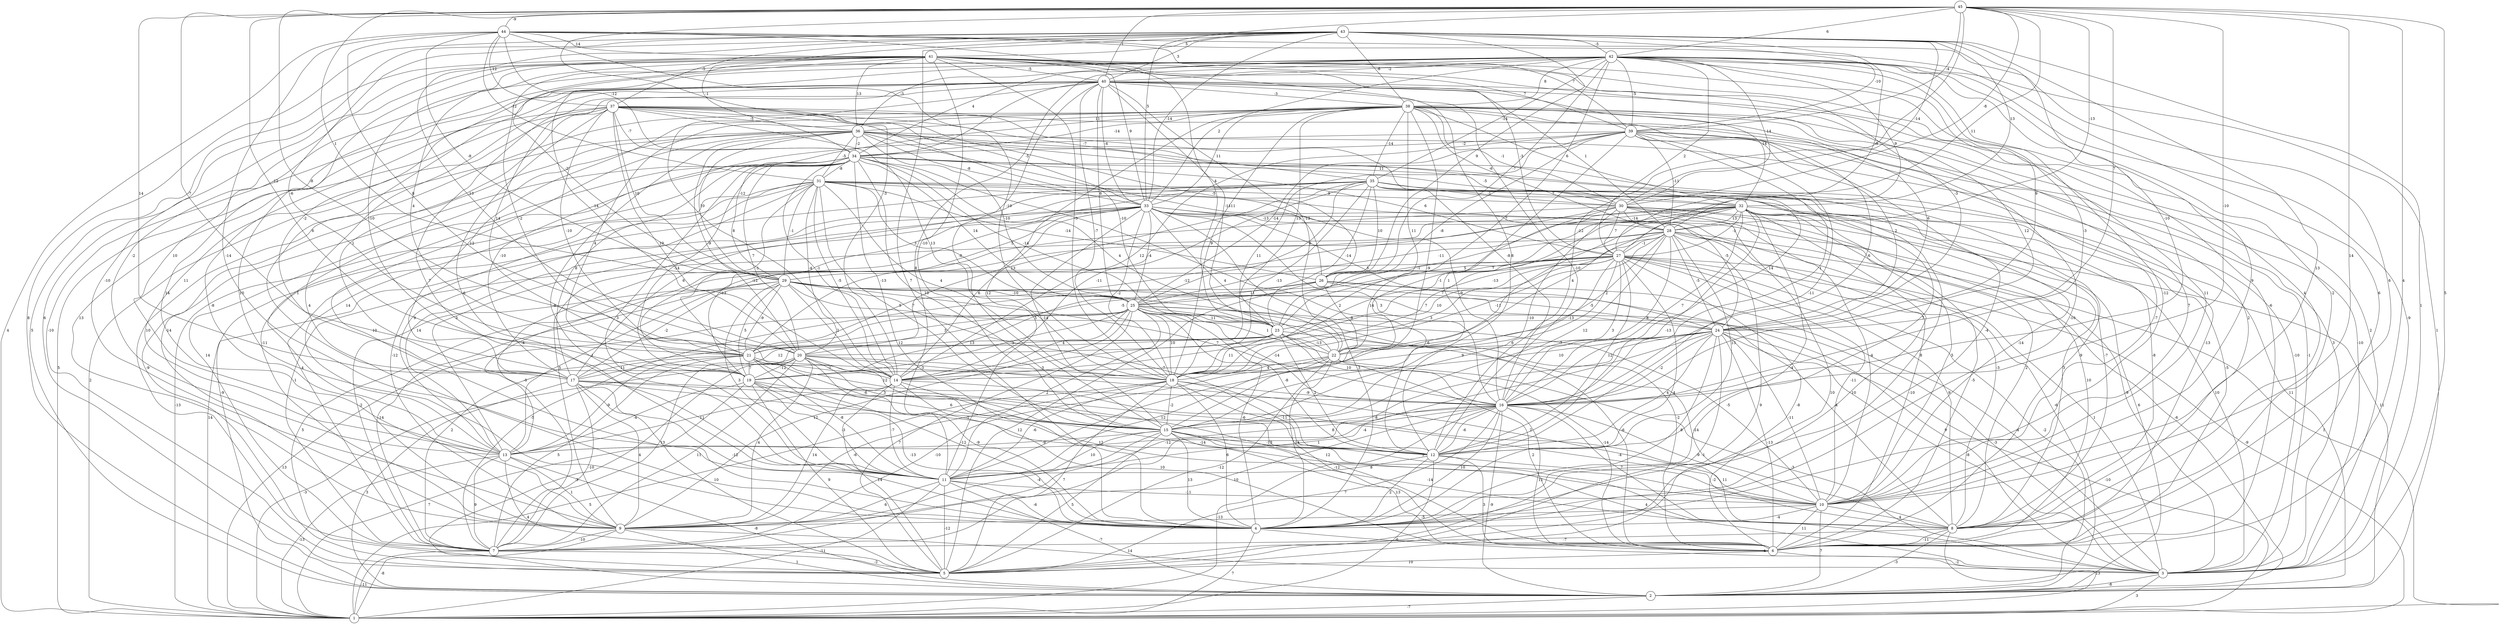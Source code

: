 graph { 
	 fontname="Helvetica,Arial,sans-serif" 
	 node [shape = circle]; 
	 45 -- 3 [label = "5"];
	 45 -- 6 [label = "4"];
	 45 -- 10 [label = "14"];
	 45 -- 12 [label = "-12"];
	 45 -- 14 [label = "-3"];
	 45 -- 16 [label = "-10"];
	 45 -- 17 [label = "14"];
	 45 -- 19 [label = "-7"];
	 45 -- 20 [label = "-8"];
	 45 -- 21 [label = "-12"];
	 45 -- 24 [label = "7"];
	 45 -- 27 [label = "11"];
	 45 -- 28 [label = "-13"];
	 45 -- 29 [label = "1"];
	 45 -- 30 [label = "-8"];
	 45 -- 33 [label = "5"];
	 45 -- 39 [label = "-4"];
	 45 -- 40 [label = "1"];
	 45 -- 42 [label = "6"];
	 45 -- 44 [label = "-9"];
	 44 -- 1 [label = "4"];
	 44 -- 6 [label = "6"];
	 44 -- 8 [label = "6"];
	 44 -- 11 [label = "-14"];
	 44 -- 18 [label = "-10"];
	 44 -- 20 [label = "8"];
	 44 -- 23 [label = "4"];
	 44 -- 29 [label = "-8"];
	 44 -- 31 [label = "-12"];
	 44 -- 34 [label = "-12"];
	 44 -- 37 [label = "-12"];
	 44 -- 39 [label = "7"];
	 44 -- 41 [label = "14"];
	 43 -- 2 [label = "8"];
	 43 -- 3 [label = "1"];
	 43 -- 4 [label = "7"];
	 43 -- 9 [label = "-10"];
	 43 -- 10 [label = "13"];
	 43 -- 16 [label = "-10"];
	 43 -- 20 [label = "13"];
	 43 -- 21 [label = "-6"];
	 43 -- 26 [label = "9"];
	 43 -- 27 [label = "-5"];
	 43 -- 30 [label = "-14"];
	 43 -- 32 [label = "13"];
	 43 -- 33 [label = "-14"];
	 43 -- 34 [label = "-1"];
	 43 -- 37 [label = "-5"];
	 43 -- 38 [label = "-6"];
	 43 -- 39 [label = "-10"];
	 43 -- 40 [label = "3"];
	 43 -- 41 [label = "5"];
	 43 -- 42 [label = "-5"];
	 42 -- 2 [label = "1"];
	 42 -- 3 [label = "-9"];
	 42 -- 4 [label = "-12"];
	 42 -- 8 [label = "-2"];
	 42 -- 9 [label = "14"];
	 42 -- 10 [label = "9"];
	 42 -- 11 [label = "8"];
	 42 -- 13 [label = "10"];
	 42 -- 16 [label = "-3"];
	 42 -- 17 [label = "-2"];
	 42 -- 18 [label = "7"];
	 42 -- 20 [label = "14"];
	 42 -- 24 [label = "9"];
	 42 -- 26 [label = "-7"];
	 42 -- 27 [label = "2"];
	 42 -- 28 [label = "9"];
	 42 -- 30 [label = "14"];
	 42 -- 33 [label = "2"];
	 42 -- 34 [label = "4"];
	 42 -- 35 [label = "-14"];
	 42 -- 36 [label = "-3"];
	 42 -- 38 [label = "8"];
	 42 -- 39 [label = "-5"];
	 42 -- 40 [label = "-2"];
	 41 -- 2 [label = "5"];
	 41 -- 4 [label = "10"];
	 41 -- 5 [label = "6"];
	 41 -- 6 [label = "-6"];
	 41 -- 8 [label = "4"];
	 41 -- 12 [label = "8"];
	 41 -- 13 [label = "-2"];
	 41 -- 14 [label = "-2"];
	 41 -- 15 [label = "-10"];
	 41 -- 16 [label = "12"];
	 41 -- 18 [label = "-3"];
	 41 -- 19 [label = "-10"];
	 41 -- 21 [label = "4"];
	 41 -- 24 [label = "-3"];
	 41 -- 27 [label = "-3"];
	 41 -- 29 [label = "-2"];
	 41 -- 33 [label = "9"];
	 41 -- 36 [label = "13"];
	 41 -- 39 [label = "7"];
	 41 -- 40 [label = "-5"];
	 40 -- 3 [label = "2"];
	 40 -- 4 [label = "4"];
	 40 -- 5 [label = "-10"];
	 40 -- 9 [label = "-8"];
	 40 -- 10 [label = "11"];
	 40 -- 11 [label = "7"];
	 40 -- 12 [label = "-10"];
	 40 -- 14 [label = "8"];
	 40 -- 15 [label = "-8"];
	 40 -- 17 [label = "6"];
	 40 -- 18 [label = "-7"];
	 40 -- 21 [label = "14"];
	 40 -- 22 [label = "-12"];
	 40 -- 23 [label = "-11"];
	 40 -- 25 [label = "6"];
	 40 -- 28 [label = "1"];
	 40 -- 32 [label = "14"];
	 40 -- 33 [label = "-4"];
	 40 -- 34 [label = "7"];
	 40 -- 38 [label = "-3"];
	 39 -- 3 [label = "-1"];
	 39 -- 4 [label = "-4"];
	 39 -- 10 [label = "-7"];
	 39 -- 12 [label = "-11"];
	 39 -- 14 [label = "12"];
	 39 -- 15 [label = "1"];
	 39 -- 16 [label = "1"];
	 39 -- 17 [label = "-10"];
	 39 -- 18 [label = "11"];
	 39 -- 23 [label = "-8"];
	 39 -- 24 [label = "2"];
	 39 -- 25 [label = "-14"];
	 39 -- 28 [label = "-11"];
	 39 -- 34 [label = "-2"];
	 38 -- 3 [label = "-10"];
	 38 -- 4 [label = "-10"];
	 38 -- 7 [label = "10"];
	 38 -- 8 [label = "2"];
	 38 -- 10 [label = "7"];
	 38 -- 11 [label = "12"];
	 38 -- 15 [label = "-9"];
	 38 -- 16 [label = "6"];
	 38 -- 17 [label = "12"];
	 38 -- 18 [label = "9"];
	 38 -- 19 [label = "4"];
	 38 -- 22 [label = "11"];
	 38 -- 23 [label = "13"];
	 38 -- 24 [label = "6"];
	 38 -- 28 [label = "-6"];
	 38 -- 29 [label = "-12"];
	 38 -- 30 [label = "-1"];
	 38 -- 32 [label = "6"];
	 38 -- 33 [label = "11"];
	 38 -- 34 [label = "-14"];
	 38 -- 35 [label = "-14"];
	 38 -- 36 [label = "11"];
	 37 -- 1 [label = "5"];
	 37 -- 3 [label = "3"];
	 37 -- 9 [label = "13"];
	 37 -- 11 [label = "6"];
	 37 -- 13 [label = "11"];
	 37 -- 14 [label = "10"];
	 37 -- 16 [label = "-8"];
	 37 -- 17 [label = "1"];
	 37 -- 18 [label = "13"];
	 37 -- 21 [label = "-10"];
	 37 -- 23 [label = "-10"];
	 37 -- 26 [label = "-5"];
	 37 -- 29 [label = "10"];
	 37 -- 33 [label = "-5"];
	 37 -- 34 [label = "-7"];
	 37 -- 35 [label = "-7"];
	 37 -- 36 [label = "-5"];
	 36 -- 1 [label = "2"];
	 36 -- 3 [label = "-10"];
	 36 -- 4 [label = "10"];
	 36 -- 6 [label = "-13"];
	 36 -- 9 [label = "-14"];
	 36 -- 11 [label = "-8"];
	 36 -- 13 [label = "1"];
	 36 -- 16 [label = "14"];
	 36 -- 20 [label = "-9"];
	 36 -- 25 [label = "-10"];
	 36 -- 26 [label = "-11"];
	 36 -- 29 [label = "10"];
	 36 -- 30 [label = "11"];
	 36 -- 31 [label = "-5"];
	 36 -- 33 [label = "-8"];
	 36 -- 34 [label = "-2"];
	 35 -- 2 [label = "11"];
	 35 -- 4 [label = "8"];
	 35 -- 6 [label = "-5"];
	 35 -- 7 [label = "4"];
	 35 -- 8 [label = "-8"];
	 35 -- 10 [label = "-14"];
	 35 -- 12 [label = "7"];
	 35 -- 13 [label = "3"];
	 35 -- 14 [label = "-11"];
	 35 -- 17 [label = "6"];
	 35 -- 18 [label = "-13"];
	 35 -- 19 [label = "-12"];
	 35 -- 20 [label = "13"];
	 35 -- 23 [label = "-14"];
	 35 -- 25 [label = "6"];
	 35 -- 26 [label = "10"];
	 35 -- 30 [label = "-1"];
	 35 -- 32 [label = "7"];
	 34 -- 4 [label = "12"];
	 34 -- 5 [label = "-9"];
	 34 -- 6 [label = "-9"];
	 34 -- 7 [label = "14"];
	 34 -- 9 [label = "-11"];
	 34 -- 11 [label = "3"];
	 34 -- 12 [label = "2"];
	 34 -- 13 [label = "14"];
	 34 -- 14 [label = "-1"];
	 34 -- 15 [label = "10"];
	 34 -- 17 [label = "8"];
	 34 -- 19 [label = "-14"];
	 34 -- 20 [label = "7"];
	 34 -- 22 [label = "4"];
	 34 -- 23 [label = "-14"];
	 34 -- 25 [label = "14"];
	 34 -- 27 [label = "6"];
	 34 -- 31 [label = "-8"];
	 34 -- 32 [label = "-5"];
	 33 -- 1 [label = "14"];
	 33 -- 2 [label = "-6"];
	 33 -- 3 [label = "-9"];
	 33 -- 4 [label = "3"];
	 33 -- 8 [label = "-3"];
	 33 -- 9 [label = "5"];
	 33 -- 13 [label = "14"];
	 33 -- 14 [label = "6"];
	 33 -- 15 [label = "-14"];
	 33 -- 16 [label = "3"];
	 33 -- 18 [label = "-2"];
	 33 -- 19 [label = "-13"];
	 33 -- 22 [label = "4"];
	 33 -- 24 [label = "5"];
	 33 -- 25 [label = "-4"];
	 33 -- 28 [label = "-13"];
	 33 -- 29 [label = "5"];
	 32 -- 2 [label = "6"];
	 32 -- 3 [label = "10"];
	 32 -- 4 [label = "-4"];
	 32 -- 5 [label = "10"];
	 32 -- 6 [label = "-5"];
	 32 -- 7 [label = "-1"];
	 32 -- 8 [label = "3"];
	 32 -- 10 [label = "5"];
	 32 -- 11 [label = "6"];
	 32 -- 12 [label = "-13"];
	 32 -- 16 [label = "7"];
	 32 -- 18 [label = "7"];
	 32 -- 21 [label = "-13"];
	 32 -- 22 [label = "4"];
	 32 -- 23 [label = "5"];
	 32 -- 25 [label = "-11"];
	 32 -- 27 [label = "-1"];
	 32 -- 28 [label = "13"];
	 31 -- 1 [label = "-13"];
	 31 -- 2 [label = "-9"];
	 31 -- 8 [label = "-7"];
	 31 -- 9 [label = "-12"];
	 31 -- 13 [label = "9"];
	 31 -- 14 [label = "-5"];
	 31 -- 15 [label = "5"];
	 31 -- 16 [label = "-9"];
	 31 -- 18 [label = "4"];
	 31 -- 20 [label = "-4"];
	 31 -- 21 [label = "-1"];
	 31 -- 24 [label = "-5"];
	 31 -- 25 [label = "3"];
	 31 -- 26 [label = "-14"];
	 31 -- 29 [label = "-1"];
	 31 -- 30 [label = "9"];
	 30 -- 2 [label = "11"];
	 30 -- 5 [label = "10"];
	 30 -- 6 [label = "10"];
	 30 -- 7 [label = "-8"];
	 30 -- 8 [label = "2"];
	 30 -- 10 [label = "-4"];
	 30 -- 15 [label = "-10"];
	 30 -- 21 [label = "-12"];
	 30 -- 22 [label = "-1"];
	 30 -- 27 [label = "7"];
	 30 -- 28 [label = "-14"];
	 29 -- 3 [label = "9"];
	 29 -- 5 [label = "5"];
	 29 -- 6 [label = "-2"];
	 29 -- 7 [label = "-14"];
	 29 -- 11 [label = "3"];
	 29 -- 12 [label = "-7"];
	 29 -- 14 [label = "2"];
	 29 -- 16 [label = "7"];
	 29 -- 17 [label = "-2"];
	 29 -- 19 [label = "5"];
	 29 -- 21 [label = "-9"];
	 29 -- 23 [label = "7"];
	 29 -- 24 [label = "7"];
	 29 -- 25 [label = "-10"];
	 28 -- 1 [label = "1"];
	 28 -- 2 [label = "-6"];
	 28 -- 5 [label = "9"];
	 28 -- 6 [label = "-10"];
	 28 -- 12 [label = "13"];
	 28 -- 13 [label = "-4"];
	 28 -- 14 [label = "14"];
	 28 -- 15 [label = "12"];
	 28 -- 16 [label = "8"];
	 28 -- 18 [label = "-11"];
	 28 -- 22 [label = "2"];
	 28 -- 23 [label = "-13"];
	 28 -- 24 [label = "-5"];
	 28 -- 25 [label = "-1"];
	 28 -- 27 [label = "-1"];
	 27 -- 1 [label = "-9"];
	 27 -- 2 [label = "-2"];
	 27 -- 3 [label = "1"];
	 27 -- 4 [label = "-4"];
	 27 -- 6 [label = "-8"];
	 27 -- 7 [label = "-2"];
	 27 -- 8 [label = "9"];
	 27 -- 10 [label = "-11"];
	 27 -- 12 [label = "12"];
	 27 -- 13 [label = "1"];
	 27 -- 14 [label = "3"];
	 27 -- 15 [label = "6"];
	 27 -- 16 [label = "3"];
	 27 -- 18 [label = "-13"];
	 27 -- 19 [label = "5"];
	 27 -- 20 [label = "10"];
	 27 -- 21 [label = "-5"];
	 27 -- 26 [label = "7"];
	 26 -- 3 [label = "-4"];
	 26 -- 5 [label = "12"];
	 26 -- 7 [label = "-5"];
	 26 -- 8 [label = "-4"];
	 26 -- 22 [label = "-8"];
	 26 -- 24 [label = "-5"];
	 26 -- 25 [label = "11"];
	 25 -- 1 [label = "13"];
	 25 -- 3 [label = "-3"];
	 25 -- 4 [label = "-6"];
	 25 -- 5 [label = "7"];
	 25 -- 6 [label = "-6"];
	 25 -- 7 [label = "2"];
	 25 -- 9 [label = "12"];
	 25 -- 10 [label = "-5"];
	 25 -- 11 [label = "2"];
	 25 -- 12 [label = "-8"];
	 25 -- 14 [label = "4"];
	 25 -- 16 [label = "-14"];
	 25 -- 18 [label = "10"];
	 25 -- 19 [label = "3"];
	 25 -- 21 [label = "3"];
	 25 -- 22 [label = "1"];
	 25 -- 23 [label = "11"];
	 24 -- 1 [label = "-10"];
	 24 -- 3 [label = "-8"];
	 24 -- 4 [label = "8"];
	 24 -- 5 [label = "-1"];
	 24 -- 6 [label = "-13"];
	 24 -- 7 [label = "-12"];
	 24 -- 9 [label = "-4"];
	 24 -- 10 [label = "-11"];
	 24 -- 12 [label = "4"];
	 24 -- 14 [label = "10"];
	 24 -- 16 [label = "-2"];
	 24 -- 19 [label = "9"];
	 24 -- 22 [label = "-7"];
	 23 -- 6 [label = "-14"];
	 23 -- 7 [label = "13"];
	 23 -- 8 [label = "-14"];
	 23 -- 12 [label = "2"];
	 23 -- 16 [label = "10"];
	 23 -- 17 [label = "12"];
	 23 -- 18 [label = "11"];
	 23 -- 21 [label = "13"];
	 23 -- 22 [label = "-13"];
	 22 -- 3 [label = "-3"];
	 22 -- 4 [label = "-14"];
	 22 -- 5 [label = "-12"];
	 22 -- 6 [label = "2"];
	 22 -- 7 [label = "-10"];
	 22 -- 11 [label = "12"];
	 22 -- 18 [label = "4"];
	 21 -- 4 [label = "-12"];
	 21 -- 7 [label = "5"];
	 21 -- 11 [label = "-8"];
	 21 -- 13 [label = "-9"];
	 21 -- 14 [label = "-1"];
	 21 -- 15 [label = "-6"];
	 21 -- 16 [label = "12"];
	 21 -- 17 [label = "11"];
	 21 -- 18 [label = "-3"];
	 21 -- 19 [label = "7"];
	 20 -- 1 [label = "-3"];
	 20 -- 2 [label = "-3"];
	 20 -- 4 [label = "-9"];
	 20 -- 6 [label = "12"];
	 20 -- 7 [label = "11"];
	 20 -- 9 [label = "4"];
	 20 -- 10 [label = "2"];
	 20 -- 15 [label = "3"];
	 20 -- 18 [label = "-3"];
	 20 -- 19 [label = "-12"];
	 19 -- 1 [label = "7"];
	 19 -- 4 [label = "-13"];
	 19 -- 5 [label = "9"];
	 19 -- 11 [label = "-3"];
	 19 -- 12 [label = "-1"];
	 19 -- 13 [label = "-4"];
	 19 -- 15 [label = "6"];
	 18 -- 1 [label = "5"];
	 18 -- 4 [label = "6"];
	 18 -- 5 [label = "7"];
	 18 -- 6 [label = "-12"];
	 18 -- 9 [label = "-6"];
	 18 -- 11 [label = "-6"];
	 18 -- 12 [label = "-11"];
	 18 -- 15 [label = "-2"];
	 18 -- 16 [label = "-9"];
	 17 -- 2 [label = "3"];
	 17 -- 3 [label = "11"];
	 17 -- 4 [label = "-12"];
	 17 -- 5 [label = "10"];
	 17 -- 7 [label = "-10"];
	 17 -- 8 [label = "5"];
	 17 -- 9 [label = "4"];
	 17 -- 10 [label = "12"];
	 16 -- 1 [label = "-13"];
	 16 -- 2 [label = "-9"];
	 16 -- 4 [label = "10"];
	 16 -- 5 [label = "7"];
	 16 -- 6 [label = "11"];
	 16 -- 7 [label = "10"];
	 16 -- 8 [label = "7"];
	 16 -- 10 [label = "-9"];
	 16 -- 11 [label = "1"];
	 16 -- 12 [label = "-6"];
	 16 -- 13 [label = "8"];
	 16 -- 15 [label = "-8"];
	 15 -- 3 [label = "4"];
	 15 -- 4 [label = "13"];
	 15 -- 5 [label = "5"];
	 15 -- 6 [label = "13"];
	 15 -- 8 [label = "-14"];
	 15 -- 9 [label = "-4"];
	 15 -- 11 [label = "10"];
	 15 -- 12 [label = "-13"];
	 15 -- 13 [label = "-9"];
	 14 -- 5 [label = "14"];
	 14 -- 6 [label = "10"];
	 14 -- 8 [label = "-4"];
	 14 -- 9 [label = "14"];
	 14 -- 10 [label = "-14"];
	 14 -- 11 [label = "-7"];
	 14 -- 13 [label = "11"];
	 13 -- 1 [label = "-13"];
	 13 -- 2 [label = "-8"];
	 13 -- 5 [label = "4"];
	 13 -- 7 [label = "9"];
	 13 -- 9 [label = "1"];
	 12 -- 1 [label = "-6"];
	 12 -- 4 [label = "2"];
	 12 -- 6 [label = "3"];
	 12 -- 10 [label = "-2"];
	 12 -- 11 [label = "8"];
	 11 -- 1 [label = "-11"];
	 11 -- 2 [label = "-7"];
	 11 -- 4 [label = "-6"];
	 11 -- 5 [label = "-12"];
	 11 -- 9 [label = "6"];
	 11 -- 10 [label = "-11"];
	 10 -- 2 [label = "7"];
	 10 -- 4 [label = "-4"];
	 10 -- 6 [label = "11"];
	 10 -- 8 [label = "4"];
	 10 -- 9 [label = "-5"];
	 9 -- 1 [label = "-8"];
	 9 -- 2 [label = "1"];
	 9 -- 3 [label = "14"];
	 9 -- 7 [label = "-10"];
	 8 -- 1 [label = "13"];
	 8 -- 2 [label = "-3"];
	 8 -- 6 [label = "-11"];
	 8 -- 7 [label = "-7"];
	 7 -- 1 [label = "-11"];
	 7 -- 5 [label = "-2"];
	 6 -- 3 [label = "-2"];
	 6 -- 5 [label = "10"];
	 4 -- 1 [label = "7"];
	 4 -- 3 [label = "4"];
	 3 -- 1 [label = "3"];
	 3 -- 2 [label = "-8"];
	 2 -- 1 [label = "-7"];
	 1;
	 2;
	 3;
	 4;
	 5;
	 6;
	 7;
	 8;
	 9;
	 10;
	 11;
	 12;
	 13;
	 14;
	 15;
	 16;
	 17;
	 18;
	 19;
	 20;
	 21;
	 22;
	 23;
	 24;
	 25;
	 26;
	 27;
	 28;
	 29;
	 30;
	 31;
	 32;
	 33;
	 34;
	 35;
	 36;
	 37;
	 38;
	 39;
	 40;
	 41;
	 42;
	 43;
	 44;
	 45;
}
